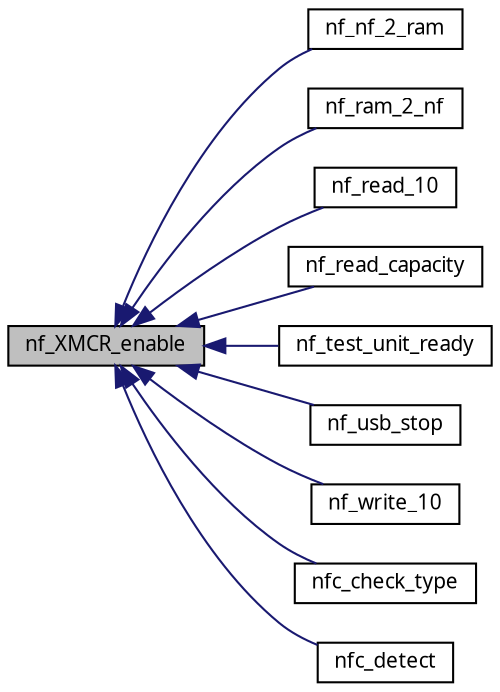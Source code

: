 digraph G
{
  edge [fontname="FreeSans.ttf",fontsize=10,labelfontname="FreeSans.ttf",labelfontsize=10];
  node [fontname="FreeSans.ttf",fontsize=10,shape=record];
  rankdir=LR;
  Node1 [label="nf_XMCR_enable",height=0.2,width=0.4,color="black", fillcolor="grey75", style="filled" fontcolor="black"];
  Node1 -> Node2 [dir=back,color="midnightblue",fontsize=10,style="solid",fontname="FreeSans.ttf"];
  Node2 [label="nf_nf_2_ram",height=0.2,width=0.4,color="black", fillcolor="white", style="filled",URL="$a00063.html#18cf312e26c74a2f8ff049bf172a56d4",tooltip="This fonction read 1 sector from NF to ram buffer."];
  Node1 -> Node3 [dir=back,color="midnightblue",fontsize=10,style="solid",fontname="FreeSans.ttf"];
  Node3 [label="nf_ram_2_nf",height=0.2,width=0.4,color="black", fillcolor="white", style="filled",URL="$a00063.html#c0569fdce920e24874d30f1b25dfe3c8",tooltip="This fonction initialise the memory for a write operation from ram buffer."];
  Node1 -> Node4 [dir=back,color="midnightblue",fontsize=10,style="solid",fontname="FreeSans.ttf"];
  Node4 [label="nf_read_10",height=0.2,width=0.4,color="black", fillcolor="white", style="filled",URL="$a00063.html#1c583c1d616f3af3e57ebe914cf747e9",tooltip="This function initializes the Nand Flash for a read operation."];
  Node1 -> Node5 [dir=back,color="midnightblue",fontsize=10,style="solid",fontname="FreeSans.ttf"];
  Node5 [label="nf_read_capacity",height=0.2,width=0.4,color="black", fillcolor="white", style="filled",URL="$a00063.html#90632665455271ff8941f40e905643c3",tooltip="Returns the address of the last valid logical sector."];
  Node1 -> Node6 [dir=back,color="midnightblue",fontsize=10,style="solid",fontname="FreeSans.ttf"];
  Node6 [label="nf_test_unit_ready",height=0.2,width=0.4,color="black", fillcolor="white", style="filled",URL="$a00063.html#842d42e30e0ae29382313535b396163c",tooltip="Initializes the NF driver on the first USB Test Unit Ready."];
  Node1 -> Node7 [dir=back,color="midnightblue",fontsize=10,style="solid",fontname="FreeSans.ttf"];
  Node7 [label="nf_usb_stop",height=0.2,width=0.4,color="black", fillcolor="white", style="filled",URL="$a00103.html#g87115186b2421730a22b3e9383d1a6c9",tooltip="This function perform a last copy tail if required, when USB enters suspend or is..."];
  Node1 -> Node8 [dir=back,color="midnightblue",fontsize=10,style="solid",fontname="FreeSans.ttf"];
  Node8 [label="nf_write_10",height=0.2,width=0.4,color="black", fillcolor="white", style="filled",URL="$a00063.html#fd80e982702f51b6ad94632856b980e1",tooltip="This function initializes the Nand Flash for a write operation."];
  Node1 -> Node9 [dir=back,color="midnightblue",fontsize=10,style="solid",fontname="FreeSans.ttf"];
  Node9 [label="nfc_check_type",height=0.2,width=0.4,color="black", fillcolor="white", style="filled",URL="$a00061.html#455d3b498da0863662f3309643c2b719",tooltip="Tests the Nand Flash configuration."];
  Node1 -> Node10 [dir=back,color="midnightblue",fontsize=10,style="solid",fontname="FreeSans.ttf"];
  Node10 [label="nfc_detect",height=0.2,width=0.4,color="black", fillcolor="white", style="filled",URL="$a00061.html#257fa3cbd1bd671a438dad76c52d4365",tooltip="Read the ID of the Nand-Flash and update the global variable."];
}
